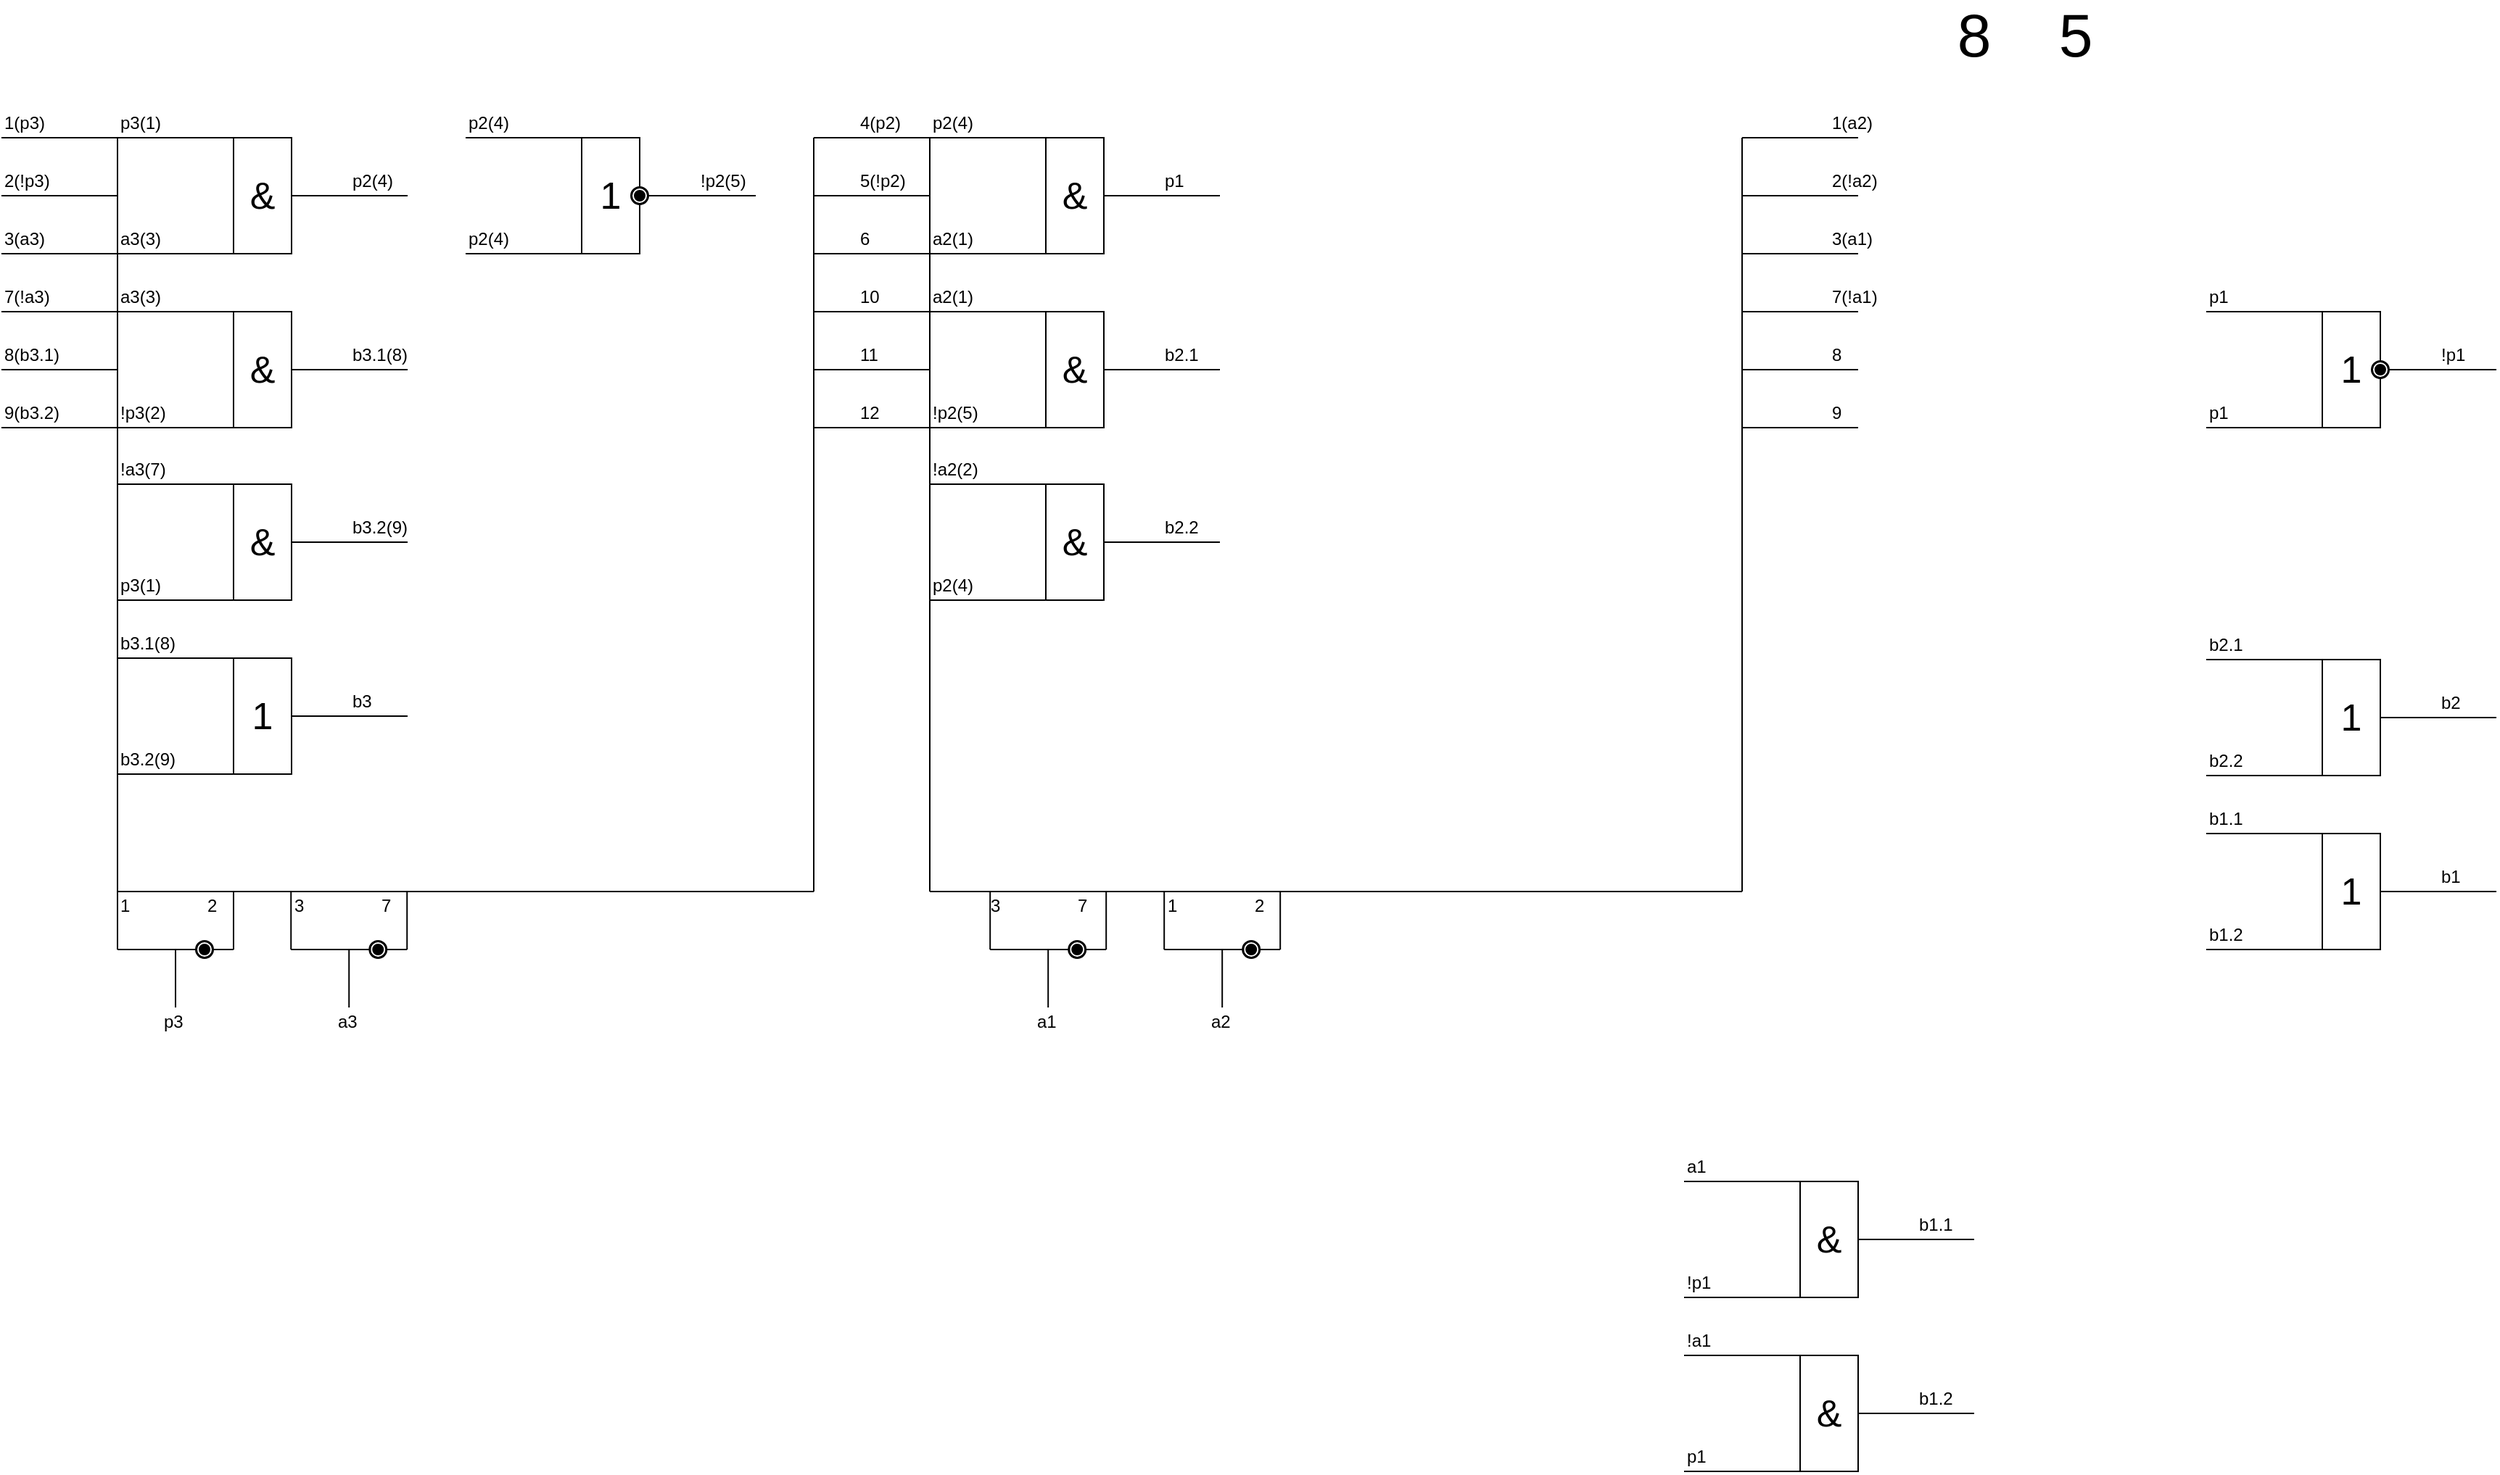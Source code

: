 <mxfile version="12.1.1" type="github" pages="1">
  <diagram name="Page-1" id="2a216829-ef6e-dabb-86c1-c78162f3ba2b">
    <mxGraphModel dx="2506" dy="860" grid="1" gridSize="10" guides="1" tooltips="1" connect="1" arrows="1" fold="1" page="1" pageScale="1" pageWidth="850" pageHeight="1100" background="#ffffff" math="0" shadow="0">
      <root>
        <mxCell id="0"/>
        <mxCell id="1" parent="0"/>
        <mxCell id="jMzeNbR2E3meVdIYXbgE-1" value="" style="endArrow=none;html=1;" edge="1" parent="1">
          <mxGeometry width="50" height="50" relative="1" as="geometry">
            <mxPoint x="-40" y="640" as="sourcePoint"/>
            <mxPoint x="-40" y="120" as="targetPoint"/>
          </mxGeometry>
        </mxCell>
        <mxCell id="jMzeNbR2E3meVdIYXbgE-2" value="" style="endArrow=none;html=1;" edge="1" parent="1">
          <mxGeometry width="50" height="50" relative="1" as="geometry">
            <mxPoint x="-40" y="640" as="sourcePoint"/>
            <mxPoint x="440" y="640" as="targetPoint"/>
            <Array as="points"/>
          </mxGeometry>
        </mxCell>
        <mxCell id="jMzeNbR2E3meVdIYXbgE-3" value="" style="endArrow=none;html=1;" edge="1" parent="1">
          <mxGeometry width="50" height="50" relative="1" as="geometry">
            <mxPoint x="440" y="640" as="sourcePoint"/>
            <mxPoint x="440" y="120" as="targetPoint"/>
          </mxGeometry>
        </mxCell>
        <mxCell id="jMzeNbR2E3meVdIYXbgE-4" value="" style="endArrow=none;html=1;" edge="1" parent="1">
          <mxGeometry width="50" height="50" relative="1" as="geometry">
            <mxPoint x="520" y="640" as="sourcePoint"/>
            <mxPoint x="520" y="120" as="targetPoint"/>
          </mxGeometry>
        </mxCell>
        <mxCell id="jMzeNbR2E3meVdIYXbgE-5" value="" style="endArrow=none;html=1;" edge="1" parent="1">
          <mxGeometry width="50" height="50" relative="1" as="geometry">
            <mxPoint x="520" y="640" as="sourcePoint"/>
            <mxPoint x="1080" y="640" as="targetPoint"/>
            <Array as="points"/>
          </mxGeometry>
        </mxCell>
        <mxCell id="jMzeNbR2E3meVdIYXbgE-6" value="" style="endArrow=none;html=1;" edge="1" parent="1">
          <mxGeometry width="50" height="50" relative="1" as="geometry">
            <mxPoint x="1080" y="640" as="sourcePoint"/>
            <mxPoint x="1080" y="120" as="targetPoint"/>
          </mxGeometry>
        </mxCell>
        <mxCell id="jMzeNbR2E3meVdIYXbgE-7" value="" style="endArrow=none;html=1;" edge="1" parent="1">
          <mxGeometry width="50" height="50" relative="1" as="geometry">
            <mxPoint x="-120" y="120" as="sourcePoint"/>
            <mxPoint x="-40" y="120" as="targetPoint"/>
          </mxGeometry>
        </mxCell>
        <mxCell id="jMzeNbR2E3meVdIYXbgE-8" value="" style="endArrow=none;html=1;" edge="1" parent="1">
          <mxGeometry width="50" height="50" relative="1" as="geometry">
            <mxPoint x="-120" y="160" as="sourcePoint"/>
            <mxPoint x="-40" y="160" as="targetPoint"/>
          </mxGeometry>
        </mxCell>
        <mxCell id="jMzeNbR2E3meVdIYXbgE-9" value="" style="endArrow=none;html=1;" edge="1" parent="1">
          <mxGeometry width="50" height="50" relative="1" as="geometry">
            <mxPoint x="-120" y="200" as="sourcePoint"/>
            <mxPoint x="-40" y="200" as="targetPoint"/>
          </mxGeometry>
        </mxCell>
        <mxCell id="jMzeNbR2E3meVdIYXbgE-10" value="" style="endArrow=none;html=1;" edge="1" parent="1">
          <mxGeometry width="50" height="50" relative="1" as="geometry">
            <mxPoint x="-120" y="240" as="sourcePoint"/>
            <mxPoint x="-40" y="240" as="targetPoint"/>
          </mxGeometry>
        </mxCell>
        <mxCell id="jMzeNbR2E3meVdIYXbgE-11" value="" style="endArrow=none;html=1;" edge="1" parent="1">
          <mxGeometry width="50" height="50" relative="1" as="geometry">
            <mxPoint x="-120" y="280" as="sourcePoint"/>
            <mxPoint x="-40" y="280" as="targetPoint"/>
          </mxGeometry>
        </mxCell>
        <mxCell id="jMzeNbR2E3meVdIYXbgE-12" value="" style="endArrow=none;html=1;" edge="1" parent="1">
          <mxGeometry width="50" height="50" relative="1" as="geometry">
            <mxPoint x="-120" y="320" as="sourcePoint"/>
            <mxPoint x="-40" y="320" as="targetPoint"/>
          </mxGeometry>
        </mxCell>
        <mxCell id="jMzeNbR2E3meVdIYXbgE-13" value="" style="endArrow=none;html=1;" edge="1" parent="1">
          <mxGeometry width="50" height="50" relative="1" as="geometry">
            <mxPoint x="440" y="120" as="sourcePoint"/>
            <mxPoint x="520" y="120" as="targetPoint"/>
          </mxGeometry>
        </mxCell>
        <mxCell id="jMzeNbR2E3meVdIYXbgE-14" value="" style="endArrow=none;html=1;" edge="1" parent="1">
          <mxGeometry width="50" height="50" relative="1" as="geometry">
            <mxPoint x="440" y="160" as="sourcePoint"/>
            <mxPoint x="520" y="160" as="targetPoint"/>
          </mxGeometry>
        </mxCell>
        <mxCell id="jMzeNbR2E3meVdIYXbgE-15" value="" style="endArrow=none;html=1;" edge="1" parent="1">
          <mxGeometry width="50" height="50" relative="1" as="geometry">
            <mxPoint x="440" y="200" as="sourcePoint"/>
            <mxPoint x="520" y="200" as="targetPoint"/>
          </mxGeometry>
        </mxCell>
        <mxCell id="jMzeNbR2E3meVdIYXbgE-16" value="" style="endArrow=none;html=1;" edge="1" parent="1">
          <mxGeometry width="50" height="50" relative="1" as="geometry">
            <mxPoint x="440" y="240" as="sourcePoint"/>
            <mxPoint x="520" y="240" as="targetPoint"/>
          </mxGeometry>
        </mxCell>
        <mxCell id="jMzeNbR2E3meVdIYXbgE-17" value="" style="endArrow=none;html=1;" edge="1" parent="1">
          <mxGeometry width="50" height="50" relative="1" as="geometry">
            <mxPoint x="440" y="280" as="sourcePoint"/>
            <mxPoint x="520" y="280" as="targetPoint"/>
          </mxGeometry>
        </mxCell>
        <mxCell id="jMzeNbR2E3meVdIYXbgE-18" value="" style="endArrow=none;html=1;" edge="1" parent="1">
          <mxGeometry width="50" height="50" relative="1" as="geometry">
            <mxPoint x="440" y="320" as="sourcePoint"/>
            <mxPoint x="520" y="320" as="targetPoint"/>
          </mxGeometry>
        </mxCell>
        <mxCell id="jMzeNbR2E3meVdIYXbgE-19" value="" style="endArrow=none;html=1;" edge="1" parent="1">
          <mxGeometry width="50" height="50" relative="1" as="geometry">
            <mxPoint x="1080" y="120" as="sourcePoint"/>
            <mxPoint x="1160" y="120" as="targetPoint"/>
          </mxGeometry>
        </mxCell>
        <mxCell id="jMzeNbR2E3meVdIYXbgE-20" value="" style="endArrow=none;html=1;" edge="1" parent="1">
          <mxGeometry width="50" height="50" relative="1" as="geometry">
            <mxPoint x="1080" y="160" as="sourcePoint"/>
            <mxPoint x="1160" y="160" as="targetPoint"/>
          </mxGeometry>
        </mxCell>
        <mxCell id="jMzeNbR2E3meVdIYXbgE-21" value="" style="endArrow=none;html=1;" edge="1" parent="1">
          <mxGeometry width="50" height="50" relative="1" as="geometry">
            <mxPoint x="1080" y="200" as="sourcePoint"/>
            <mxPoint x="1160" y="200" as="targetPoint"/>
          </mxGeometry>
        </mxCell>
        <mxCell id="jMzeNbR2E3meVdIYXbgE-22" value="" style="endArrow=none;html=1;" edge="1" parent="1">
          <mxGeometry width="50" height="50" relative="1" as="geometry">
            <mxPoint x="1080" y="240" as="sourcePoint"/>
            <mxPoint x="1160" y="240" as="targetPoint"/>
          </mxGeometry>
        </mxCell>
        <mxCell id="jMzeNbR2E3meVdIYXbgE-23" value="" style="endArrow=none;html=1;" edge="1" parent="1">
          <mxGeometry width="50" height="50" relative="1" as="geometry">
            <mxPoint x="1080" y="280" as="sourcePoint"/>
            <mxPoint x="1160" y="280" as="targetPoint"/>
          </mxGeometry>
        </mxCell>
        <mxCell id="jMzeNbR2E3meVdIYXbgE-24" value="" style="endArrow=none;html=1;" edge="1" parent="1">
          <mxGeometry width="50" height="50" relative="1" as="geometry">
            <mxPoint x="1080" y="320" as="sourcePoint"/>
            <mxPoint x="1160" y="320" as="targetPoint"/>
          </mxGeometry>
        </mxCell>
        <mxCell id="jMzeNbR2E3meVdIYXbgE-25" value="1(p3)" style="text;html=1;resizable=0;points=[];autosize=1;align=left;verticalAlign=top;spacingTop=-4;" vertex="1" parent="1">
          <mxGeometry x="-120" y="100" width="40" height="20" as="geometry"/>
        </mxCell>
        <mxCell id="jMzeNbR2E3meVdIYXbgE-26" value="2(!p3)" style="text;html=1;resizable=0;points=[];autosize=1;align=left;verticalAlign=top;spacingTop=-4;" vertex="1" parent="1">
          <mxGeometry x="-120" y="140" width="50" height="20" as="geometry"/>
        </mxCell>
        <mxCell id="jMzeNbR2E3meVdIYXbgE-27" value="3(a3)" style="text;html=1;resizable=0;points=[];autosize=1;align=left;verticalAlign=top;spacingTop=-4;" vertex="1" parent="1">
          <mxGeometry x="-120" y="180" width="40" height="20" as="geometry"/>
        </mxCell>
        <mxCell id="jMzeNbR2E3meVdIYXbgE-28" value="7(!a3)" style="text;html=1;resizable=0;points=[];autosize=1;align=left;verticalAlign=top;spacingTop=-4;" vertex="1" parent="1">
          <mxGeometry x="-120" y="220" width="50" height="20" as="geometry"/>
        </mxCell>
        <mxCell id="jMzeNbR2E3meVdIYXbgE-29" value="8(b3.1)" style="text;html=1;resizable=0;points=[];autosize=1;align=left;verticalAlign=top;spacingTop=-4;" vertex="1" parent="1">
          <mxGeometry x="-120" y="260" width="50" height="20" as="geometry"/>
        </mxCell>
        <mxCell id="jMzeNbR2E3meVdIYXbgE-30" value="9(b3.2)" style="text;html=1;resizable=0;points=[];autosize=1;align=left;verticalAlign=top;spacingTop=-4;" vertex="1" parent="1">
          <mxGeometry x="-120" y="300" width="50" height="20" as="geometry"/>
        </mxCell>
        <mxCell id="jMzeNbR2E3meVdIYXbgE-31" value="1(a2)" style="text;html=1;resizable=0;points=[];autosize=1;align=left;verticalAlign=top;spacingTop=-4;" vertex="1" parent="1">
          <mxGeometry x="1140" y="100" width="40" height="20" as="geometry"/>
        </mxCell>
        <mxCell id="jMzeNbR2E3meVdIYXbgE-32" value="2(!a2)" style="text;html=1;resizable=0;points=[];autosize=1;align=left;verticalAlign=top;spacingTop=-4;" vertex="1" parent="1">
          <mxGeometry x="1140" y="140" width="50" height="20" as="geometry"/>
        </mxCell>
        <mxCell id="jMzeNbR2E3meVdIYXbgE-33" value="3(a1)" style="text;html=1;resizable=0;points=[];autosize=1;align=left;verticalAlign=top;spacingTop=-4;" vertex="1" parent="1">
          <mxGeometry x="1140" y="180" width="40" height="20" as="geometry"/>
        </mxCell>
        <mxCell id="jMzeNbR2E3meVdIYXbgE-34" value="7(!a1)" style="text;html=1;resizable=0;points=[];autosize=1;align=left;verticalAlign=top;spacingTop=-4;" vertex="1" parent="1">
          <mxGeometry x="1140" y="220" width="50" height="20" as="geometry"/>
        </mxCell>
        <mxCell id="jMzeNbR2E3meVdIYXbgE-35" value="8" style="text;html=1;resizable=0;points=[];autosize=1;align=left;verticalAlign=top;spacingTop=-4;" vertex="1" parent="1">
          <mxGeometry x="1140" y="260" width="20" height="20" as="geometry"/>
        </mxCell>
        <mxCell id="jMzeNbR2E3meVdIYXbgE-36" value="9" style="text;html=1;resizable=0;points=[];autosize=1;align=left;verticalAlign=top;spacingTop=-4;" vertex="1" parent="1">
          <mxGeometry x="1140" y="300" width="20" height="20" as="geometry"/>
        </mxCell>
        <mxCell id="jMzeNbR2E3meVdIYXbgE-37" value="4(p2)" style="text;html=1;resizable=0;points=[];autosize=1;align=left;verticalAlign=top;spacingTop=-4;" vertex="1" parent="1">
          <mxGeometry x="470" y="100" width="40" height="20" as="geometry"/>
        </mxCell>
        <mxCell id="jMzeNbR2E3meVdIYXbgE-38" value="5(!p2)" style="text;html=1;resizable=0;points=[];autosize=1;align=left;verticalAlign=top;spacingTop=-4;" vertex="1" parent="1">
          <mxGeometry x="470" y="140" width="50" height="20" as="geometry"/>
        </mxCell>
        <mxCell id="jMzeNbR2E3meVdIYXbgE-39" value="6" style="text;html=1;resizable=0;points=[];autosize=1;align=left;verticalAlign=top;spacingTop=-4;" vertex="1" parent="1">
          <mxGeometry x="470" y="180" width="20" height="20" as="geometry"/>
        </mxCell>
        <mxCell id="jMzeNbR2E3meVdIYXbgE-40" value="10" style="text;html=1;resizable=0;points=[];autosize=1;align=left;verticalAlign=top;spacingTop=-4;" vertex="1" parent="1">
          <mxGeometry x="470" y="220" width="30" height="20" as="geometry"/>
        </mxCell>
        <mxCell id="jMzeNbR2E3meVdIYXbgE-41" value="11" style="text;html=1;resizable=0;points=[];autosize=1;align=left;verticalAlign=top;spacingTop=-4;" vertex="1" parent="1">
          <mxGeometry x="470" y="260" width="30" height="20" as="geometry"/>
        </mxCell>
        <mxCell id="jMzeNbR2E3meVdIYXbgE-42" value="12" style="text;html=1;resizable=0;points=[];autosize=1;align=left;verticalAlign=top;spacingTop=-4;" vertex="1" parent="1">
          <mxGeometry x="470" y="300" width="30" height="20" as="geometry"/>
        </mxCell>
        <mxCell id="jMzeNbR2E3meVdIYXbgE-43" value="" style="endArrow=none;html=1;" edge="1" parent="1">
          <mxGeometry width="50" height="50" relative="1" as="geometry">
            <mxPoint x="-40" y="120" as="sourcePoint"/>
            <mxPoint x="40" y="120" as="targetPoint"/>
          </mxGeometry>
        </mxCell>
        <mxCell id="jMzeNbR2E3meVdIYXbgE-44" value="" style="endArrow=none;html=1;" edge="1" parent="1">
          <mxGeometry width="50" height="50" relative="1" as="geometry">
            <mxPoint x="-40" y="200" as="sourcePoint"/>
            <mxPoint x="40" y="200" as="targetPoint"/>
          </mxGeometry>
        </mxCell>
        <mxCell id="jMzeNbR2E3meVdIYXbgE-46" value="&lt;font style=&quot;font-size: 26px&quot;&gt;&amp;amp;&lt;/font&gt;" style="rounded=0;whiteSpace=wrap;html=1;" vertex="1" parent="1">
          <mxGeometry x="40" y="120" width="40" height="80" as="geometry"/>
        </mxCell>
        <mxCell id="jMzeNbR2E3meVdIYXbgE-47" value="" style="endArrow=none;html=1;" edge="1" parent="1">
          <mxGeometry width="50" height="50" relative="1" as="geometry">
            <mxPoint x="80" y="160" as="sourcePoint"/>
            <mxPoint x="160" y="160" as="targetPoint"/>
          </mxGeometry>
        </mxCell>
        <mxCell id="jMzeNbR2E3meVdIYXbgE-48" value="" style="endArrow=none;html=1;" edge="1" parent="1">
          <mxGeometry width="50" height="50" relative="1" as="geometry">
            <mxPoint x="200" y="120" as="sourcePoint"/>
            <mxPoint x="280" y="120" as="targetPoint"/>
          </mxGeometry>
        </mxCell>
        <mxCell id="jMzeNbR2E3meVdIYXbgE-49" value="" style="endArrow=none;html=1;" edge="1" parent="1">
          <mxGeometry width="50" height="50" relative="1" as="geometry">
            <mxPoint x="200" y="200" as="sourcePoint"/>
            <mxPoint x="280" y="200" as="targetPoint"/>
          </mxGeometry>
        </mxCell>
        <mxCell id="jMzeNbR2E3meVdIYXbgE-50" value="&lt;font style=&quot;font-size: 26px&quot;&gt;1&lt;/font&gt;" style="rounded=0;whiteSpace=wrap;html=1;" vertex="1" parent="1">
          <mxGeometry x="280" y="120" width="40" height="80" as="geometry"/>
        </mxCell>
        <mxCell id="jMzeNbR2E3meVdIYXbgE-51" value="" style="endArrow=none;html=1;" edge="1" parent="1" source="jMzeNbR2E3meVdIYXbgE-143">
          <mxGeometry width="50" height="50" relative="1" as="geometry">
            <mxPoint x="320" y="160" as="sourcePoint"/>
            <mxPoint x="400" y="160" as="targetPoint"/>
          </mxGeometry>
        </mxCell>
        <mxCell id="jMzeNbR2E3meVdIYXbgE-52" value="p3(1)" style="text;html=1;resizable=0;points=[];autosize=1;align=left;verticalAlign=top;spacingTop=-4;" vertex="1" parent="1">
          <mxGeometry x="-40" y="100" width="40" height="20" as="geometry"/>
        </mxCell>
        <mxCell id="jMzeNbR2E3meVdIYXbgE-53" value="a3(3)" style="text;html=1;resizable=0;points=[];autosize=1;align=left;verticalAlign=top;spacingTop=-4;" vertex="1" parent="1">
          <mxGeometry x="-40" y="180" width="40" height="20" as="geometry"/>
        </mxCell>
        <mxCell id="jMzeNbR2E3meVdIYXbgE-54" value="p2(4)" style="text;html=1;resizable=0;points=[];autosize=1;align=left;verticalAlign=top;spacingTop=-4;" vertex="1" parent="1">
          <mxGeometry x="120" y="140" width="40" height="20" as="geometry"/>
        </mxCell>
        <mxCell id="jMzeNbR2E3meVdIYXbgE-55" value="p2(4)" style="text;html=1;resizable=0;points=[];autosize=1;align=left;verticalAlign=top;spacingTop=-4;" vertex="1" parent="1">
          <mxGeometry x="200" y="100" width="40" height="20" as="geometry"/>
        </mxCell>
        <mxCell id="jMzeNbR2E3meVdIYXbgE-56" value="p2(4)" style="text;html=1;resizable=0;points=[];autosize=1;align=left;verticalAlign=top;spacingTop=-4;" vertex="1" parent="1">
          <mxGeometry x="200" y="180" width="40" height="20" as="geometry"/>
        </mxCell>
        <mxCell id="jMzeNbR2E3meVdIYXbgE-57" value="!p2(5)" style="text;html=1;resizable=0;points=[];autosize=1;align=left;verticalAlign=top;spacingTop=-4;" vertex="1" parent="1">
          <mxGeometry x="360" y="140" width="50" height="20" as="geometry"/>
        </mxCell>
        <mxCell id="jMzeNbR2E3meVdIYXbgE-58" value="&lt;font style=&quot;font-size: 42px&quot;&gt;8&lt;/font&gt;" style="text;html=1;strokeColor=none;fillColor=none;align=center;verticalAlign=middle;whiteSpace=wrap;rounded=0;" vertex="1" parent="1">
          <mxGeometry x="1220" y="40" width="40" height="20" as="geometry"/>
        </mxCell>
        <mxCell id="jMzeNbR2E3meVdIYXbgE-59" value="&lt;font style=&quot;font-size: 42px&quot;&gt;5&lt;/font&gt;" style="text;html=1;strokeColor=none;fillColor=none;align=center;verticalAlign=middle;whiteSpace=wrap;rounded=0;" vertex="1" parent="1">
          <mxGeometry x="1290" y="40" width="40" height="20" as="geometry"/>
        </mxCell>
        <mxCell id="jMzeNbR2E3meVdIYXbgE-61" value="" style="endArrow=none;html=1;" edge="1" parent="1">
          <mxGeometry width="50" height="50" relative="1" as="geometry">
            <mxPoint x="520" y="120" as="sourcePoint"/>
            <mxPoint x="600" y="120" as="targetPoint"/>
          </mxGeometry>
        </mxCell>
        <mxCell id="jMzeNbR2E3meVdIYXbgE-62" value="" style="endArrow=none;html=1;" edge="1" parent="1">
          <mxGeometry width="50" height="50" relative="1" as="geometry">
            <mxPoint x="520" y="200" as="sourcePoint"/>
            <mxPoint x="600" y="200" as="targetPoint"/>
          </mxGeometry>
        </mxCell>
        <mxCell id="jMzeNbR2E3meVdIYXbgE-63" value="&lt;font style=&quot;font-size: 26px&quot;&gt;&amp;amp;&lt;/font&gt;" style="rounded=0;whiteSpace=wrap;html=1;" vertex="1" parent="1">
          <mxGeometry x="600" y="120" width="40" height="80" as="geometry"/>
        </mxCell>
        <mxCell id="jMzeNbR2E3meVdIYXbgE-64" value="" style="endArrow=none;html=1;" edge="1" parent="1">
          <mxGeometry width="50" height="50" relative="1" as="geometry">
            <mxPoint x="640" y="160" as="sourcePoint"/>
            <mxPoint x="720" y="160" as="targetPoint"/>
          </mxGeometry>
        </mxCell>
        <mxCell id="jMzeNbR2E3meVdIYXbgE-65" value="p2(4)" style="text;html=1;resizable=0;points=[];autosize=1;align=left;verticalAlign=top;spacingTop=-4;" vertex="1" parent="1">
          <mxGeometry x="520" y="100" width="40" height="20" as="geometry"/>
        </mxCell>
        <mxCell id="jMzeNbR2E3meVdIYXbgE-66" value="a2(1)" style="text;html=1;resizable=0;points=[];autosize=1;align=left;verticalAlign=top;spacingTop=-4;" vertex="1" parent="1">
          <mxGeometry x="520" y="180" width="40" height="20" as="geometry"/>
        </mxCell>
        <mxCell id="jMzeNbR2E3meVdIYXbgE-67" value="p1" style="text;html=1;resizable=0;points=[];autosize=1;align=left;verticalAlign=top;spacingTop=-4;" vertex="1" parent="1">
          <mxGeometry x="680" y="140" width="30" height="20" as="geometry"/>
        </mxCell>
        <mxCell id="jMzeNbR2E3meVdIYXbgE-68" value="" style="endArrow=none;html=1;" edge="1" parent="1">
          <mxGeometry width="50" height="50" relative="1" as="geometry">
            <mxPoint x="-40" y="240" as="sourcePoint"/>
            <mxPoint x="40" y="240" as="targetPoint"/>
          </mxGeometry>
        </mxCell>
        <mxCell id="jMzeNbR2E3meVdIYXbgE-69" value="" style="endArrow=none;html=1;" edge="1" parent="1">
          <mxGeometry width="50" height="50" relative="1" as="geometry">
            <mxPoint x="-40" y="320" as="sourcePoint"/>
            <mxPoint x="40" y="320" as="targetPoint"/>
          </mxGeometry>
        </mxCell>
        <mxCell id="jMzeNbR2E3meVdIYXbgE-70" value="&lt;font style=&quot;font-size: 26px&quot;&gt;&amp;amp;&lt;/font&gt;" style="rounded=0;whiteSpace=wrap;html=1;" vertex="1" parent="1">
          <mxGeometry x="40" y="240" width="40" height="80" as="geometry"/>
        </mxCell>
        <mxCell id="jMzeNbR2E3meVdIYXbgE-71" value="" style="endArrow=none;html=1;" edge="1" parent="1">
          <mxGeometry width="50" height="50" relative="1" as="geometry">
            <mxPoint x="80" y="280" as="sourcePoint"/>
            <mxPoint x="160" y="280" as="targetPoint"/>
          </mxGeometry>
        </mxCell>
        <mxCell id="jMzeNbR2E3meVdIYXbgE-72" value="a3(3)" style="text;html=1;resizable=0;points=[];autosize=1;align=left;verticalAlign=top;spacingTop=-4;" vertex="1" parent="1">
          <mxGeometry x="-40" y="220" width="40" height="20" as="geometry"/>
        </mxCell>
        <mxCell id="jMzeNbR2E3meVdIYXbgE-73" value="!p3(2)" style="text;html=1;resizable=0;points=[];autosize=1;align=left;verticalAlign=top;spacingTop=-4;" vertex="1" parent="1">
          <mxGeometry x="-40" y="300" width="50" height="20" as="geometry"/>
        </mxCell>
        <mxCell id="jMzeNbR2E3meVdIYXbgE-74" value="b3.1(8)" style="text;html=1;resizable=0;points=[];autosize=1;align=left;verticalAlign=top;spacingTop=-4;" vertex="1" parent="1">
          <mxGeometry x="120" y="260" width="50" height="20" as="geometry"/>
        </mxCell>
        <mxCell id="jMzeNbR2E3meVdIYXbgE-75" value="" style="endArrow=none;html=1;" edge="1" parent="1">
          <mxGeometry width="50" height="50" relative="1" as="geometry">
            <mxPoint x="-40" y="359" as="sourcePoint"/>
            <mxPoint x="40" y="359" as="targetPoint"/>
          </mxGeometry>
        </mxCell>
        <mxCell id="jMzeNbR2E3meVdIYXbgE-76" value="" style="endArrow=none;html=1;" edge="1" parent="1">
          <mxGeometry width="50" height="50" relative="1" as="geometry">
            <mxPoint x="-40" y="439" as="sourcePoint"/>
            <mxPoint x="40" y="439" as="targetPoint"/>
          </mxGeometry>
        </mxCell>
        <mxCell id="jMzeNbR2E3meVdIYXbgE-77" value="&lt;font style=&quot;font-size: 26px&quot;&gt;&amp;amp;&lt;/font&gt;" style="rounded=0;whiteSpace=wrap;html=1;" vertex="1" parent="1">
          <mxGeometry x="40" y="359" width="40" height="80" as="geometry"/>
        </mxCell>
        <mxCell id="jMzeNbR2E3meVdIYXbgE-78" value="" style="endArrow=none;html=1;" edge="1" parent="1">
          <mxGeometry width="50" height="50" relative="1" as="geometry">
            <mxPoint x="80" y="399" as="sourcePoint"/>
            <mxPoint x="160" y="399" as="targetPoint"/>
          </mxGeometry>
        </mxCell>
        <mxCell id="jMzeNbR2E3meVdIYXbgE-79" value="!a3(7)" style="text;html=1;resizable=0;points=[];autosize=1;align=left;verticalAlign=top;spacingTop=-4;" vertex="1" parent="1">
          <mxGeometry x="-40" y="339" width="50" height="20" as="geometry"/>
        </mxCell>
        <mxCell id="jMzeNbR2E3meVdIYXbgE-80" value="p3(1)" style="text;html=1;resizable=0;points=[];autosize=1;align=left;verticalAlign=top;spacingTop=-4;" vertex="1" parent="1">
          <mxGeometry x="-40" y="419" width="40" height="20" as="geometry"/>
        </mxCell>
        <mxCell id="jMzeNbR2E3meVdIYXbgE-81" value="b3.2(9)" style="text;html=1;resizable=0;points=[];autosize=1;align=left;verticalAlign=top;spacingTop=-4;" vertex="1" parent="1">
          <mxGeometry x="120" y="379" width="50" height="20" as="geometry"/>
        </mxCell>
        <mxCell id="jMzeNbR2E3meVdIYXbgE-82" value="" style="endArrow=none;html=1;" edge="1" parent="1">
          <mxGeometry width="50" height="50" relative="1" as="geometry">
            <mxPoint x="520" y="240" as="sourcePoint"/>
            <mxPoint x="600" y="240" as="targetPoint"/>
          </mxGeometry>
        </mxCell>
        <mxCell id="jMzeNbR2E3meVdIYXbgE-83" value="" style="endArrow=none;html=1;" edge="1" parent="1">
          <mxGeometry width="50" height="50" relative="1" as="geometry">
            <mxPoint x="520" y="320" as="sourcePoint"/>
            <mxPoint x="600" y="320" as="targetPoint"/>
          </mxGeometry>
        </mxCell>
        <mxCell id="jMzeNbR2E3meVdIYXbgE-84" value="&lt;font style=&quot;font-size: 26px&quot;&gt;&amp;amp;&lt;/font&gt;" style="rounded=0;whiteSpace=wrap;html=1;" vertex="1" parent="1">
          <mxGeometry x="600" y="240" width="40" height="80" as="geometry"/>
        </mxCell>
        <mxCell id="jMzeNbR2E3meVdIYXbgE-85" value="" style="endArrow=none;html=1;" edge="1" parent="1">
          <mxGeometry width="50" height="50" relative="1" as="geometry">
            <mxPoint x="640" y="280" as="sourcePoint"/>
            <mxPoint x="720" y="280" as="targetPoint"/>
          </mxGeometry>
        </mxCell>
        <mxCell id="jMzeNbR2E3meVdIYXbgE-87" value="!p2(5)" style="text;html=1;resizable=0;points=[];autosize=1;align=left;verticalAlign=top;spacingTop=-4;" vertex="1" parent="1">
          <mxGeometry x="520" y="300" width="50" height="20" as="geometry"/>
        </mxCell>
        <mxCell id="jMzeNbR2E3meVdIYXbgE-88" value="b2.1" style="text;html=1;resizable=0;points=[];autosize=1;align=left;verticalAlign=top;spacingTop=-4;" vertex="1" parent="1">
          <mxGeometry x="680" y="260" width="40" height="20" as="geometry"/>
        </mxCell>
        <mxCell id="jMzeNbR2E3meVdIYXbgE-89" value="" style="endArrow=none;html=1;" edge="1" parent="1">
          <mxGeometry width="50" height="50" relative="1" as="geometry">
            <mxPoint x="520" y="359" as="sourcePoint"/>
            <mxPoint x="600" y="359" as="targetPoint"/>
          </mxGeometry>
        </mxCell>
        <mxCell id="jMzeNbR2E3meVdIYXbgE-90" value="" style="endArrow=none;html=1;" edge="1" parent="1">
          <mxGeometry width="50" height="50" relative="1" as="geometry">
            <mxPoint x="520" y="439" as="sourcePoint"/>
            <mxPoint x="600" y="439" as="targetPoint"/>
          </mxGeometry>
        </mxCell>
        <mxCell id="jMzeNbR2E3meVdIYXbgE-91" value="&lt;font style=&quot;font-size: 26px&quot;&gt;&amp;amp;&lt;/font&gt;" style="rounded=0;whiteSpace=wrap;html=1;" vertex="1" parent="1">
          <mxGeometry x="600" y="359" width="40" height="80" as="geometry"/>
        </mxCell>
        <mxCell id="jMzeNbR2E3meVdIYXbgE-92" value="" style="endArrow=none;html=1;" edge="1" parent="1">
          <mxGeometry width="50" height="50" relative="1" as="geometry">
            <mxPoint x="640" y="399" as="sourcePoint"/>
            <mxPoint x="720" y="399" as="targetPoint"/>
          </mxGeometry>
        </mxCell>
        <mxCell id="jMzeNbR2E3meVdIYXbgE-93" value="!a2(2)" style="text;html=1;resizable=0;points=[];autosize=1;align=left;verticalAlign=top;spacingTop=-4;" vertex="1" parent="1">
          <mxGeometry x="520" y="339" width="50" height="20" as="geometry"/>
        </mxCell>
        <mxCell id="jMzeNbR2E3meVdIYXbgE-94" value="p2(4)" style="text;html=1;resizable=0;points=[];autosize=1;align=left;verticalAlign=top;spacingTop=-4;" vertex="1" parent="1">
          <mxGeometry x="520" y="419" width="40" height="20" as="geometry"/>
        </mxCell>
        <mxCell id="jMzeNbR2E3meVdIYXbgE-95" value="b2.2" style="text;html=1;resizable=0;points=[];autosize=1;align=left;verticalAlign=top;spacingTop=-4;" vertex="1" parent="1">
          <mxGeometry x="680" y="379" width="40" height="20" as="geometry"/>
        </mxCell>
        <mxCell id="jMzeNbR2E3meVdIYXbgE-96" value="" style="endArrow=none;html=1;" edge="1" parent="1">
          <mxGeometry width="50" height="50" relative="1" as="geometry">
            <mxPoint x="1040" y="840" as="sourcePoint"/>
            <mxPoint x="1120" y="840" as="targetPoint"/>
          </mxGeometry>
        </mxCell>
        <mxCell id="jMzeNbR2E3meVdIYXbgE-97" value="" style="endArrow=none;html=1;" edge="1" parent="1">
          <mxGeometry width="50" height="50" relative="1" as="geometry">
            <mxPoint x="1040" y="920" as="sourcePoint"/>
            <mxPoint x="1120" y="920" as="targetPoint"/>
          </mxGeometry>
        </mxCell>
        <mxCell id="jMzeNbR2E3meVdIYXbgE-98" value="&lt;font style=&quot;font-size: 26px&quot;&gt;&amp;amp;&lt;/font&gt;" style="rounded=0;whiteSpace=wrap;html=1;" vertex="1" parent="1">
          <mxGeometry x="1120" y="840" width="40" height="80" as="geometry"/>
        </mxCell>
        <mxCell id="jMzeNbR2E3meVdIYXbgE-99" value="" style="endArrow=none;html=1;" edge="1" parent="1">
          <mxGeometry width="50" height="50" relative="1" as="geometry">
            <mxPoint x="1160" y="880" as="sourcePoint"/>
            <mxPoint x="1240" y="880" as="targetPoint"/>
          </mxGeometry>
        </mxCell>
        <mxCell id="jMzeNbR2E3meVdIYXbgE-100" value="a1" style="text;html=1;resizable=0;points=[];autosize=1;align=left;verticalAlign=top;spacingTop=-4;" vertex="1" parent="1">
          <mxGeometry x="1040" y="820" width="30" height="20" as="geometry"/>
        </mxCell>
        <mxCell id="jMzeNbR2E3meVdIYXbgE-101" value="!p1" style="text;html=1;resizable=0;points=[];autosize=1;align=left;verticalAlign=top;spacingTop=-4;" vertex="1" parent="1">
          <mxGeometry x="1040" y="900" width="30" height="20" as="geometry"/>
        </mxCell>
        <mxCell id="jMzeNbR2E3meVdIYXbgE-102" value="b1.1" style="text;html=1;resizable=0;points=[];autosize=1;align=left;verticalAlign=top;spacingTop=-4;" vertex="1" parent="1">
          <mxGeometry x="1200" y="860" width="40" height="20" as="geometry"/>
        </mxCell>
        <mxCell id="jMzeNbR2E3meVdIYXbgE-103" value="" style="endArrow=none;html=1;" edge="1" parent="1">
          <mxGeometry width="50" height="50" relative="1" as="geometry">
            <mxPoint x="1040" y="960" as="sourcePoint"/>
            <mxPoint x="1120" y="960" as="targetPoint"/>
          </mxGeometry>
        </mxCell>
        <mxCell id="jMzeNbR2E3meVdIYXbgE-104" value="" style="endArrow=none;html=1;" edge="1" parent="1">
          <mxGeometry width="50" height="50" relative="1" as="geometry">
            <mxPoint x="1040" y="1040" as="sourcePoint"/>
            <mxPoint x="1120" y="1040" as="targetPoint"/>
          </mxGeometry>
        </mxCell>
        <mxCell id="jMzeNbR2E3meVdIYXbgE-105" value="&lt;font style=&quot;font-size: 26px&quot;&gt;&amp;amp;&lt;/font&gt;" style="rounded=0;whiteSpace=wrap;html=1;" vertex="1" parent="1">
          <mxGeometry x="1120" y="960" width="40" height="80" as="geometry"/>
        </mxCell>
        <mxCell id="jMzeNbR2E3meVdIYXbgE-106" value="" style="endArrow=none;html=1;" edge="1" parent="1">
          <mxGeometry width="50" height="50" relative="1" as="geometry">
            <mxPoint x="1160" y="1000" as="sourcePoint"/>
            <mxPoint x="1240" y="1000" as="targetPoint"/>
          </mxGeometry>
        </mxCell>
        <mxCell id="jMzeNbR2E3meVdIYXbgE-107" value="!a1" style="text;html=1;resizable=0;points=[];autosize=1;align=left;verticalAlign=top;spacingTop=-4;" vertex="1" parent="1">
          <mxGeometry x="1040" y="940" width="30" height="20" as="geometry"/>
        </mxCell>
        <mxCell id="jMzeNbR2E3meVdIYXbgE-108" value="p1" style="text;html=1;resizable=0;points=[];autosize=1;align=left;verticalAlign=top;spacingTop=-4;" vertex="1" parent="1">
          <mxGeometry x="1040" y="1020" width="30" height="20" as="geometry"/>
        </mxCell>
        <mxCell id="jMzeNbR2E3meVdIYXbgE-109" value="b1.2" style="text;html=1;resizable=0;points=[];autosize=1;align=left;verticalAlign=top;spacingTop=-4;" vertex="1" parent="1">
          <mxGeometry x="1200" y="980" width="40" height="20" as="geometry"/>
        </mxCell>
        <mxCell id="jMzeNbR2E3meVdIYXbgE-110" value="" style="endArrow=none;html=1;" edge="1" parent="1">
          <mxGeometry width="50" height="50" relative="1" as="geometry">
            <mxPoint x="1400" y="240" as="sourcePoint"/>
            <mxPoint x="1480" y="240" as="targetPoint"/>
          </mxGeometry>
        </mxCell>
        <mxCell id="jMzeNbR2E3meVdIYXbgE-111" value="" style="endArrow=none;html=1;" edge="1" parent="1">
          <mxGeometry width="50" height="50" relative="1" as="geometry">
            <mxPoint x="1400" y="320" as="sourcePoint"/>
            <mxPoint x="1480" y="320" as="targetPoint"/>
          </mxGeometry>
        </mxCell>
        <mxCell id="jMzeNbR2E3meVdIYXbgE-112" value="&lt;font style=&quot;font-size: 26px&quot;&gt;1&lt;/font&gt;" style="rounded=0;whiteSpace=wrap;html=1;" vertex="1" parent="1">
          <mxGeometry x="1480" y="240" width="40" height="80" as="geometry"/>
        </mxCell>
        <mxCell id="jMzeNbR2E3meVdIYXbgE-113" value="" style="endArrow=none;html=1;" edge="1" parent="1" source="jMzeNbR2E3meVdIYXbgE-145">
          <mxGeometry width="50" height="50" relative="1" as="geometry">
            <mxPoint x="1520" y="280" as="sourcePoint"/>
            <mxPoint x="1600" y="280" as="targetPoint"/>
          </mxGeometry>
        </mxCell>
        <mxCell id="jMzeNbR2E3meVdIYXbgE-114" value="p1" style="text;html=1;resizable=0;points=[];autosize=1;align=left;verticalAlign=top;spacingTop=-4;" vertex="1" parent="1">
          <mxGeometry x="1400" y="220" width="30" height="20" as="geometry"/>
        </mxCell>
        <mxCell id="jMzeNbR2E3meVdIYXbgE-115" value="p1" style="text;html=1;resizable=0;points=[];autosize=1;align=left;verticalAlign=top;spacingTop=-4;" vertex="1" parent="1">
          <mxGeometry x="1400" y="300" width="30" height="20" as="geometry"/>
        </mxCell>
        <mxCell id="jMzeNbR2E3meVdIYXbgE-116" value="!p1" style="text;html=1;resizable=0;points=[];autosize=1;align=left;verticalAlign=top;spacingTop=-4;" vertex="1" parent="1">
          <mxGeometry x="1560" y="260" width="30" height="20" as="geometry"/>
        </mxCell>
        <mxCell id="jMzeNbR2E3meVdIYXbgE-117" value="" style="endArrow=none;html=1;" edge="1" parent="1">
          <mxGeometry width="50" height="50" relative="1" as="geometry">
            <mxPoint x="-40" y="479" as="sourcePoint"/>
            <mxPoint x="40" y="479" as="targetPoint"/>
          </mxGeometry>
        </mxCell>
        <mxCell id="jMzeNbR2E3meVdIYXbgE-118" value="" style="endArrow=none;html=1;" edge="1" parent="1">
          <mxGeometry width="50" height="50" relative="1" as="geometry">
            <mxPoint x="-40" y="559" as="sourcePoint"/>
            <mxPoint x="40" y="559" as="targetPoint"/>
          </mxGeometry>
        </mxCell>
        <mxCell id="jMzeNbR2E3meVdIYXbgE-119" value="&lt;font style=&quot;font-size: 26px&quot;&gt;1&lt;/font&gt;" style="rounded=0;whiteSpace=wrap;html=1;" vertex="1" parent="1">
          <mxGeometry x="40" y="479" width="40" height="80" as="geometry"/>
        </mxCell>
        <mxCell id="jMzeNbR2E3meVdIYXbgE-120" value="" style="endArrow=none;html=1;" edge="1" parent="1">
          <mxGeometry width="50" height="50" relative="1" as="geometry">
            <mxPoint x="80" y="519" as="sourcePoint"/>
            <mxPoint x="160" y="519" as="targetPoint"/>
          </mxGeometry>
        </mxCell>
        <mxCell id="jMzeNbR2E3meVdIYXbgE-121" value="b3.1(8)" style="text;html=1;resizable=0;points=[];autosize=1;align=left;verticalAlign=top;spacingTop=-4;" vertex="1" parent="1">
          <mxGeometry x="-40" y="459" width="50" height="20" as="geometry"/>
        </mxCell>
        <mxCell id="jMzeNbR2E3meVdIYXbgE-122" value="b3.2(9)" style="text;html=1;resizable=0;points=[];autosize=1;align=left;verticalAlign=top;spacingTop=-4;" vertex="1" parent="1">
          <mxGeometry x="-40" y="539" width="50" height="20" as="geometry"/>
        </mxCell>
        <mxCell id="jMzeNbR2E3meVdIYXbgE-123" value="b3" style="text;html=1;resizable=0;points=[];autosize=1;align=left;verticalAlign=top;spacingTop=-4;" vertex="1" parent="1">
          <mxGeometry x="120" y="499" width="30" height="20" as="geometry"/>
        </mxCell>
        <mxCell id="jMzeNbR2E3meVdIYXbgE-124" value="" style="endArrow=none;html=1;" edge="1" parent="1">
          <mxGeometry width="50" height="50" relative="1" as="geometry">
            <mxPoint x="1400" y="480" as="sourcePoint"/>
            <mxPoint x="1480" y="480" as="targetPoint"/>
          </mxGeometry>
        </mxCell>
        <mxCell id="jMzeNbR2E3meVdIYXbgE-125" value="" style="endArrow=none;html=1;" edge="1" parent="1">
          <mxGeometry width="50" height="50" relative="1" as="geometry">
            <mxPoint x="1400" y="560" as="sourcePoint"/>
            <mxPoint x="1480" y="560" as="targetPoint"/>
          </mxGeometry>
        </mxCell>
        <mxCell id="jMzeNbR2E3meVdIYXbgE-126" value="&lt;font style=&quot;font-size: 26px&quot;&gt;1&lt;/font&gt;" style="rounded=0;whiteSpace=wrap;html=1;" vertex="1" parent="1">
          <mxGeometry x="1480" y="480" width="40" height="80" as="geometry"/>
        </mxCell>
        <mxCell id="jMzeNbR2E3meVdIYXbgE-127" value="" style="endArrow=none;html=1;" edge="1" parent="1">
          <mxGeometry width="50" height="50" relative="1" as="geometry">
            <mxPoint x="1520" y="520" as="sourcePoint"/>
            <mxPoint x="1600" y="520" as="targetPoint"/>
          </mxGeometry>
        </mxCell>
        <mxCell id="jMzeNbR2E3meVdIYXbgE-128" value="b2.1" style="text;html=1;resizable=0;points=[];autosize=1;align=left;verticalAlign=top;spacingTop=-4;" vertex="1" parent="1">
          <mxGeometry x="1400" y="460" width="40" height="20" as="geometry"/>
        </mxCell>
        <mxCell id="jMzeNbR2E3meVdIYXbgE-129" value="b2.2" style="text;html=1;resizable=0;points=[];autosize=1;align=left;verticalAlign=top;spacingTop=-4;" vertex="1" parent="1">
          <mxGeometry x="1400" y="540" width="40" height="20" as="geometry"/>
        </mxCell>
        <mxCell id="jMzeNbR2E3meVdIYXbgE-130" value="b2" style="text;html=1;resizable=0;points=[];autosize=1;align=left;verticalAlign=top;spacingTop=-4;" vertex="1" parent="1">
          <mxGeometry x="1560" y="500" width="30" height="20" as="geometry"/>
        </mxCell>
        <mxCell id="jMzeNbR2E3meVdIYXbgE-131" value="" style="endArrow=none;html=1;" edge="1" parent="1">
          <mxGeometry width="50" height="50" relative="1" as="geometry">
            <mxPoint x="1400" y="600" as="sourcePoint"/>
            <mxPoint x="1480" y="600" as="targetPoint"/>
          </mxGeometry>
        </mxCell>
        <mxCell id="jMzeNbR2E3meVdIYXbgE-132" value="" style="endArrow=none;html=1;" edge="1" parent="1">
          <mxGeometry width="50" height="50" relative="1" as="geometry">
            <mxPoint x="1400" y="680" as="sourcePoint"/>
            <mxPoint x="1480" y="680" as="targetPoint"/>
          </mxGeometry>
        </mxCell>
        <mxCell id="jMzeNbR2E3meVdIYXbgE-133" value="&lt;font style=&quot;font-size: 26px&quot;&gt;1&lt;/font&gt;" style="rounded=0;whiteSpace=wrap;html=1;" vertex="1" parent="1">
          <mxGeometry x="1480" y="600" width="40" height="80" as="geometry"/>
        </mxCell>
        <mxCell id="jMzeNbR2E3meVdIYXbgE-134" value="" style="endArrow=none;html=1;" edge="1" parent="1">
          <mxGeometry width="50" height="50" relative="1" as="geometry">
            <mxPoint x="1520" y="640" as="sourcePoint"/>
            <mxPoint x="1600" y="640" as="targetPoint"/>
          </mxGeometry>
        </mxCell>
        <mxCell id="jMzeNbR2E3meVdIYXbgE-135" value="b1.1" style="text;html=1;resizable=0;points=[];autosize=1;align=left;verticalAlign=top;spacingTop=-4;" vertex="1" parent="1">
          <mxGeometry x="1400" y="580" width="40" height="20" as="geometry"/>
        </mxCell>
        <mxCell id="jMzeNbR2E3meVdIYXbgE-136" value="b1.2" style="text;html=1;resizable=0;points=[];autosize=1;align=left;verticalAlign=top;spacingTop=-4;" vertex="1" parent="1">
          <mxGeometry x="1400" y="660" width="40" height="20" as="geometry"/>
        </mxCell>
        <mxCell id="jMzeNbR2E3meVdIYXbgE-137" value="b1" style="text;html=1;resizable=0;points=[];autosize=1;align=left;verticalAlign=top;spacingTop=-4;" vertex="1" parent="1">
          <mxGeometry x="1560" y="620" width="30" height="20" as="geometry"/>
        </mxCell>
        <mxCell id="jMzeNbR2E3meVdIYXbgE-139" value="a2(1)" style="text;html=1;resizable=0;points=[];autosize=1;align=left;verticalAlign=top;spacingTop=-4;" vertex="1" parent="1">
          <mxGeometry x="520" y="220" width="40" height="20" as="geometry"/>
        </mxCell>
        <mxCell id="jMzeNbR2E3meVdIYXbgE-143" value="" style="shape=mxgraph.bpmn.shape;html=1;verticalLabelPosition=bottom;labelBackgroundColor=#ffffff;verticalAlign=top;align=center;perimeter=ellipsePerimeter;outlineConnect=0;outline=end;symbol=terminate;" vertex="1" parent="1">
          <mxGeometry x="315" y="155" width="10" height="10" as="geometry"/>
        </mxCell>
        <mxCell id="jMzeNbR2E3meVdIYXbgE-144" value="" style="endArrow=none;html=1;" edge="1" parent="1" target="jMzeNbR2E3meVdIYXbgE-143">
          <mxGeometry width="50" height="50" relative="1" as="geometry">
            <mxPoint x="320" y="160" as="sourcePoint"/>
            <mxPoint x="400.0" y="160" as="targetPoint"/>
          </mxGeometry>
        </mxCell>
        <mxCell id="jMzeNbR2E3meVdIYXbgE-145" value="" style="shape=mxgraph.bpmn.shape;html=1;verticalLabelPosition=bottom;labelBackgroundColor=#ffffff;verticalAlign=top;align=center;perimeter=ellipsePerimeter;outlineConnect=0;outline=end;symbol=terminate;" vertex="1" parent="1">
          <mxGeometry x="1515" y="275" width="10" height="10" as="geometry"/>
        </mxCell>
        <mxCell id="jMzeNbR2E3meVdIYXbgE-146" value="" style="endArrow=none;html=1;" edge="1" parent="1" target="jMzeNbR2E3meVdIYXbgE-145">
          <mxGeometry width="50" height="50" relative="1" as="geometry">
            <mxPoint x="1520" y="280" as="sourcePoint"/>
            <mxPoint x="1600" y="280" as="targetPoint"/>
          </mxGeometry>
        </mxCell>
        <mxCell id="jMzeNbR2E3meVdIYXbgE-147" value="" style="endArrow=none;html=1;" edge="1" parent="1">
          <mxGeometry width="50" height="50" relative="1" as="geometry">
            <mxPoint x="561.6" y="680" as="sourcePoint"/>
            <mxPoint x="561.6" y="640" as="targetPoint"/>
          </mxGeometry>
        </mxCell>
        <mxCell id="jMzeNbR2E3meVdIYXbgE-148" value="" style="endArrow=none;html=1;" edge="1" parent="1" source="jMzeNbR2E3meVdIYXbgE-152">
          <mxGeometry width="50" height="50" relative="1" as="geometry">
            <mxPoint x="561.6" y="680" as="sourcePoint"/>
            <mxPoint x="641.6" y="680" as="targetPoint"/>
          </mxGeometry>
        </mxCell>
        <mxCell id="jMzeNbR2E3meVdIYXbgE-149" value="" style="endArrow=none;html=1;" edge="1" parent="1">
          <mxGeometry width="50" height="50" relative="1" as="geometry">
            <mxPoint x="641.6" y="680" as="sourcePoint"/>
            <mxPoint x="641.6" y="640" as="targetPoint"/>
          </mxGeometry>
        </mxCell>
        <mxCell id="jMzeNbR2E3meVdIYXbgE-150" value="" style="endArrow=none;html=1;" edge="1" parent="1">
          <mxGeometry width="50" height="50" relative="1" as="geometry">
            <mxPoint x="601.6" y="720" as="sourcePoint"/>
            <mxPoint x="601.6" y="680" as="targetPoint"/>
          </mxGeometry>
        </mxCell>
        <mxCell id="jMzeNbR2E3meVdIYXbgE-151" value="a1" style="text;html=1;resizable=0;points=[];autosize=1;align=left;verticalAlign=top;spacingTop=-4;" vertex="1" parent="1">
          <mxGeometry x="591.6" y="720" width="30" height="20" as="geometry"/>
        </mxCell>
        <mxCell id="jMzeNbR2E3meVdIYXbgE-152" value="" style="shape=mxgraph.bpmn.shape;html=1;verticalLabelPosition=bottom;labelBackgroundColor=#ffffff;verticalAlign=top;align=center;perimeter=ellipsePerimeter;outlineConnect=0;outline=end;symbol=terminate;" vertex="1" parent="1">
          <mxGeometry x="616.6" y="675" width="10" height="10" as="geometry"/>
        </mxCell>
        <mxCell id="jMzeNbR2E3meVdIYXbgE-153" value="" style="endArrow=none;html=1;" edge="1" parent="1" target="jMzeNbR2E3meVdIYXbgE-152">
          <mxGeometry width="50" height="50" relative="1" as="geometry">
            <mxPoint x="561.6" y="680" as="sourcePoint"/>
            <mxPoint x="641.6" y="680" as="targetPoint"/>
          </mxGeometry>
        </mxCell>
        <mxCell id="jMzeNbR2E3meVdIYXbgE-154" value="" style="endArrow=none;html=1;" edge="1" parent="1">
          <mxGeometry width="50" height="50" relative="1" as="geometry">
            <mxPoint x="681.6" y="680" as="sourcePoint"/>
            <mxPoint x="681.6" y="640" as="targetPoint"/>
          </mxGeometry>
        </mxCell>
        <mxCell id="jMzeNbR2E3meVdIYXbgE-155" value="" style="endArrow=none;html=1;" edge="1" source="jMzeNbR2E3meVdIYXbgE-159" parent="1">
          <mxGeometry width="50" height="50" relative="1" as="geometry">
            <mxPoint x="681.6" y="680" as="sourcePoint"/>
            <mxPoint x="761.6" y="680" as="targetPoint"/>
          </mxGeometry>
        </mxCell>
        <mxCell id="jMzeNbR2E3meVdIYXbgE-156" value="" style="endArrow=none;html=1;" edge="1" parent="1">
          <mxGeometry width="50" height="50" relative="1" as="geometry">
            <mxPoint x="761.6" y="680" as="sourcePoint"/>
            <mxPoint x="761.6" y="640" as="targetPoint"/>
          </mxGeometry>
        </mxCell>
        <mxCell id="jMzeNbR2E3meVdIYXbgE-157" value="" style="endArrow=none;html=1;" edge="1" parent="1">
          <mxGeometry width="50" height="50" relative="1" as="geometry">
            <mxPoint x="721.6" y="720" as="sourcePoint"/>
            <mxPoint x="721.6" y="680" as="targetPoint"/>
          </mxGeometry>
        </mxCell>
        <mxCell id="jMzeNbR2E3meVdIYXbgE-158" value="a2" style="text;html=1;resizable=0;points=[];autosize=1;align=left;verticalAlign=top;spacingTop=-4;" vertex="1" parent="1">
          <mxGeometry x="711.6" y="720" width="30" height="20" as="geometry"/>
        </mxCell>
        <mxCell id="jMzeNbR2E3meVdIYXbgE-159" value="" style="shape=mxgraph.bpmn.shape;html=1;verticalLabelPosition=bottom;labelBackgroundColor=#ffffff;verticalAlign=top;align=center;perimeter=ellipsePerimeter;outlineConnect=0;outline=end;symbol=terminate;" vertex="1" parent="1">
          <mxGeometry x="736.6" y="675" width="10" height="10" as="geometry"/>
        </mxCell>
        <mxCell id="jMzeNbR2E3meVdIYXbgE-160" value="" style="endArrow=none;html=1;" edge="1" target="jMzeNbR2E3meVdIYXbgE-159" parent="1">
          <mxGeometry width="50" height="50" relative="1" as="geometry">
            <mxPoint x="681.6" y="680" as="sourcePoint"/>
            <mxPoint x="761.6" y="680" as="targetPoint"/>
          </mxGeometry>
        </mxCell>
        <mxCell id="jMzeNbR2E3meVdIYXbgE-161" value="" style="endArrow=none;html=1;" edge="1" parent="1">
          <mxGeometry width="50" height="50" relative="1" as="geometry">
            <mxPoint x="79.621" y="680" as="sourcePoint"/>
            <mxPoint x="79.621" y="640" as="targetPoint"/>
          </mxGeometry>
        </mxCell>
        <mxCell id="jMzeNbR2E3meVdIYXbgE-162" value="" style="endArrow=none;html=1;" edge="1" source="jMzeNbR2E3meVdIYXbgE-166" parent="1">
          <mxGeometry width="50" height="50" relative="1" as="geometry">
            <mxPoint x="79.621" y="680" as="sourcePoint"/>
            <mxPoint x="159.621" y="680" as="targetPoint"/>
          </mxGeometry>
        </mxCell>
        <mxCell id="jMzeNbR2E3meVdIYXbgE-163" value="" style="endArrow=none;html=1;" edge="1" parent="1">
          <mxGeometry width="50" height="50" relative="1" as="geometry">
            <mxPoint x="159.621" y="680" as="sourcePoint"/>
            <mxPoint x="159.621" y="640" as="targetPoint"/>
          </mxGeometry>
        </mxCell>
        <mxCell id="jMzeNbR2E3meVdIYXbgE-164" value="" style="endArrow=none;html=1;" edge="1" parent="1">
          <mxGeometry width="50" height="50" relative="1" as="geometry">
            <mxPoint x="119.621" y="720" as="sourcePoint"/>
            <mxPoint x="119.621" y="680" as="targetPoint"/>
          </mxGeometry>
        </mxCell>
        <mxCell id="jMzeNbR2E3meVdIYXbgE-165" value="a3" style="text;html=1;resizable=0;points=[];autosize=1;align=left;verticalAlign=top;spacingTop=-4;" vertex="1" parent="1">
          <mxGeometry x="109.621" y="720" width="30" height="20" as="geometry"/>
        </mxCell>
        <mxCell id="jMzeNbR2E3meVdIYXbgE-166" value="" style="shape=mxgraph.bpmn.shape;html=1;verticalLabelPosition=bottom;labelBackgroundColor=#ffffff;verticalAlign=top;align=center;perimeter=ellipsePerimeter;outlineConnect=0;outline=end;symbol=terminate;" vertex="1" parent="1">
          <mxGeometry x="134.621" y="675" width="10" height="10" as="geometry"/>
        </mxCell>
        <mxCell id="jMzeNbR2E3meVdIYXbgE-167" value="" style="endArrow=none;html=1;" edge="1" target="jMzeNbR2E3meVdIYXbgE-166" parent="1">
          <mxGeometry width="50" height="50" relative="1" as="geometry">
            <mxPoint x="79.621" y="680" as="sourcePoint"/>
            <mxPoint x="159.621" y="680" as="targetPoint"/>
          </mxGeometry>
        </mxCell>
        <mxCell id="jMzeNbR2E3meVdIYXbgE-168" value="" style="endArrow=none;html=1;" edge="1" parent="1">
          <mxGeometry width="50" height="50" relative="1" as="geometry">
            <mxPoint x="-40" y="680" as="sourcePoint"/>
            <mxPoint x="-40" y="640" as="targetPoint"/>
          </mxGeometry>
        </mxCell>
        <mxCell id="jMzeNbR2E3meVdIYXbgE-169" value="" style="endArrow=none;html=1;" edge="1" source="jMzeNbR2E3meVdIYXbgE-173" parent="1">
          <mxGeometry width="50" height="50" relative="1" as="geometry">
            <mxPoint x="-40" y="680" as="sourcePoint"/>
            <mxPoint x="40" y="680" as="targetPoint"/>
          </mxGeometry>
        </mxCell>
        <mxCell id="jMzeNbR2E3meVdIYXbgE-170" value="" style="endArrow=none;html=1;" edge="1" parent="1">
          <mxGeometry width="50" height="50" relative="1" as="geometry">
            <mxPoint x="40" y="680" as="sourcePoint"/>
            <mxPoint x="40" y="640" as="targetPoint"/>
          </mxGeometry>
        </mxCell>
        <mxCell id="jMzeNbR2E3meVdIYXbgE-171" value="" style="endArrow=none;html=1;" edge="1" parent="1">
          <mxGeometry width="50" height="50" relative="1" as="geometry">
            <mxPoint y="720" as="sourcePoint"/>
            <mxPoint y="680" as="targetPoint"/>
          </mxGeometry>
        </mxCell>
        <mxCell id="jMzeNbR2E3meVdIYXbgE-172" value="p3" style="text;html=1;resizable=0;points=[];autosize=1;align=left;verticalAlign=top;spacingTop=-4;" vertex="1" parent="1">
          <mxGeometry x="-10" y="720" width="30" height="20" as="geometry"/>
        </mxCell>
        <mxCell id="jMzeNbR2E3meVdIYXbgE-173" value="" style="shape=mxgraph.bpmn.shape;html=1;verticalLabelPosition=bottom;labelBackgroundColor=#ffffff;verticalAlign=top;align=center;perimeter=ellipsePerimeter;outlineConnect=0;outline=end;symbol=terminate;" vertex="1" parent="1">
          <mxGeometry x="15" y="675" width="10" height="10" as="geometry"/>
        </mxCell>
        <mxCell id="jMzeNbR2E3meVdIYXbgE-174" value="" style="endArrow=none;html=1;" edge="1" target="jMzeNbR2E3meVdIYXbgE-173" parent="1">
          <mxGeometry width="50" height="50" relative="1" as="geometry">
            <mxPoint x="-40" y="680" as="sourcePoint"/>
            <mxPoint x="40" y="680" as="targetPoint"/>
          </mxGeometry>
        </mxCell>
        <mxCell id="jMzeNbR2E3meVdIYXbgE-175" value="1" style="text;html=1;resizable=0;points=[];autosize=1;align=left;verticalAlign=top;spacingTop=-4;" vertex="1" parent="1">
          <mxGeometry x="-40" y="640" width="20" height="20" as="geometry"/>
        </mxCell>
        <mxCell id="jMzeNbR2E3meVdIYXbgE-176" value="2" style="text;html=1;resizable=0;points=[];autosize=1;align=left;verticalAlign=top;spacingTop=-4;" vertex="1" parent="1">
          <mxGeometry x="20" y="640" width="20" height="20" as="geometry"/>
        </mxCell>
        <mxCell id="jMzeNbR2E3meVdIYXbgE-177" value="3" style="text;html=1;resizable=0;points=[];autosize=1;align=left;verticalAlign=top;spacingTop=-4;" vertex="1" parent="1">
          <mxGeometry x="79.621" y="640" width="20" height="20" as="geometry"/>
        </mxCell>
        <mxCell id="jMzeNbR2E3meVdIYXbgE-178" value="7" style="text;html=1;resizable=0;points=[];autosize=1;align=left;verticalAlign=top;spacingTop=-4;" vertex="1" parent="1">
          <mxGeometry x="139.621" y="640" width="20" height="20" as="geometry"/>
        </mxCell>
        <mxCell id="jMzeNbR2E3meVdIYXbgE-180" value="1" style="text;html=1;resizable=0;points=[];autosize=1;align=left;verticalAlign=top;spacingTop=-4;" vertex="1" parent="1">
          <mxGeometry x="681.5" y="640" width="20" height="20" as="geometry"/>
        </mxCell>
        <mxCell id="jMzeNbR2E3meVdIYXbgE-181" value="2" style="text;html=1;resizable=0;points=[];autosize=1;align=left;verticalAlign=top;spacingTop=-4;" vertex="1" parent="1">
          <mxGeometry x="741.5" y="640" width="20" height="20" as="geometry"/>
        </mxCell>
        <mxCell id="jMzeNbR2E3meVdIYXbgE-182" value="3" style="text;html=1;resizable=0;points=[];autosize=1;align=left;verticalAlign=top;spacingTop=-4;" vertex="1" parent="1">
          <mxGeometry x="560" y="640" width="20" height="20" as="geometry"/>
        </mxCell>
        <mxCell id="jMzeNbR2E3meVdIYXbgE-183" value="7" style="text;html=1;resizable=0;points=[];autosize=1;align=left;verticalAlign=top;spacingTop=-4;" vertex="1" parent="1">
          <mxGeometry x="620" y="640" width="20" height="20" as="geometry"/>
        </mxCell>
      </root>
    </mxGraphModel>
  </diagram>
</mxfile>
